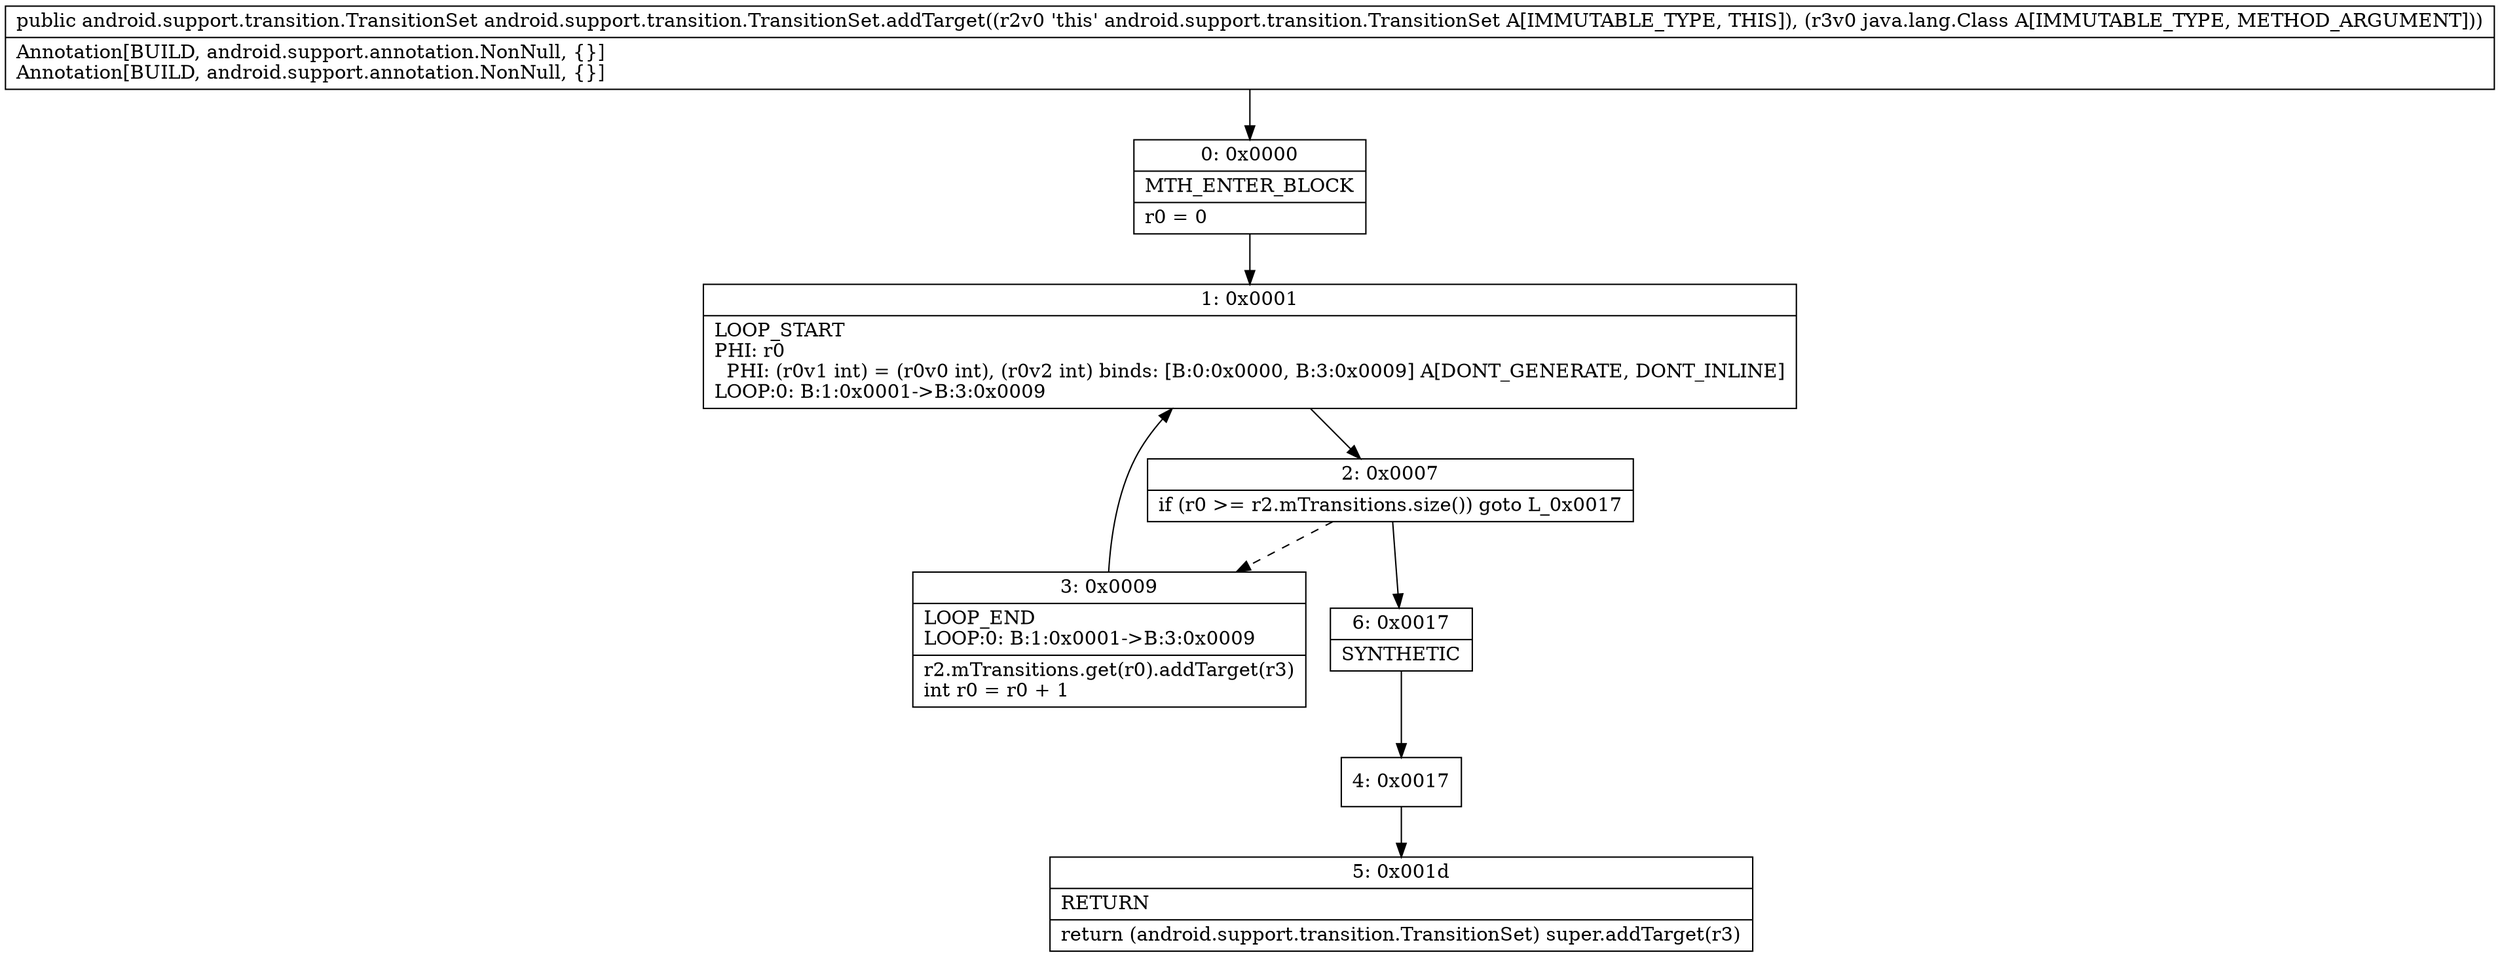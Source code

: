 digraph "CFG forandroid.support.transition.TransitionSet.addTarget(Ljava\/lang\/Class;)Landroid\/support\/transition\/TransitionSet;" {
Node_0 [shape=record,label="{0\:\ 0x0000|MTH_ENTER_BLOCK\l|r0 = 0\l}"];
Node_1 [shape=record,label="{1\:\ 0x0001|LOOP_START\lPHI: r0 \l  PHI: (r0v1 int) = (r0v0 int), (r0v2 int) binds: [B:0:0x0000, B:3:0x0009] A[DONT_GENERATE, DONT_INLINE]\lLOOP:0: B:1:0x0001\-\>B:3:0x0009\l}"];
Node_2 [shape=record,label="{2\:\ 0x0007|if (r0 \>= r2.mTransitions.size()) goto L_0x0017\l}"];
Node_3 [shape=record,label="{3\:\ 0x0009|LOOP_END\lLOOP:0: B:1:0x0001\-\>B:3:0x0009\l|r2.mTransitions.get(r0).addTarget(r3)\lint r0 = r0 + 1\l}"];
Node_4 [shape=record,label="{4\:\ 0x0017}"];
Node_5 [shape=record,label="{5\:\ 0x001d|RETURN\l|return (android.support.transition.TransitionSet) super.addTarget(r3)\l}"];
Node_6 [shape=record,label="{6\:\ 0x0017|SYNTHETIC\l}"];
MethodNode[shape=record,label="{public android.support.transition.TransitionSet android.support.transition.TransitionSet.addTarget((r2v0 'this' android.support.transition.TransitionSet A[IMMUTABLE_TYPE, THIS]), (r3v0 java.lang.Class A[IMMUTABLE_TYPE, METHOD_ARGUMENT]))  | Annotation[BUILD, android.support.annotation.NonNull, \{\}]\lAnnotation[BUILD, android.support.annotation.NonNull, \{\}]\l}"];
MethodNode -> Node_0;
Node_0 -> Node_1;
Node_1 -> Node_2;
Node_2 -> Node_3[style=dashed];
Node_2 -> Node_6;
Node_3 -> Node_1;
Node_4 -> Node_5;
Node_6 -> Node_4;
}


